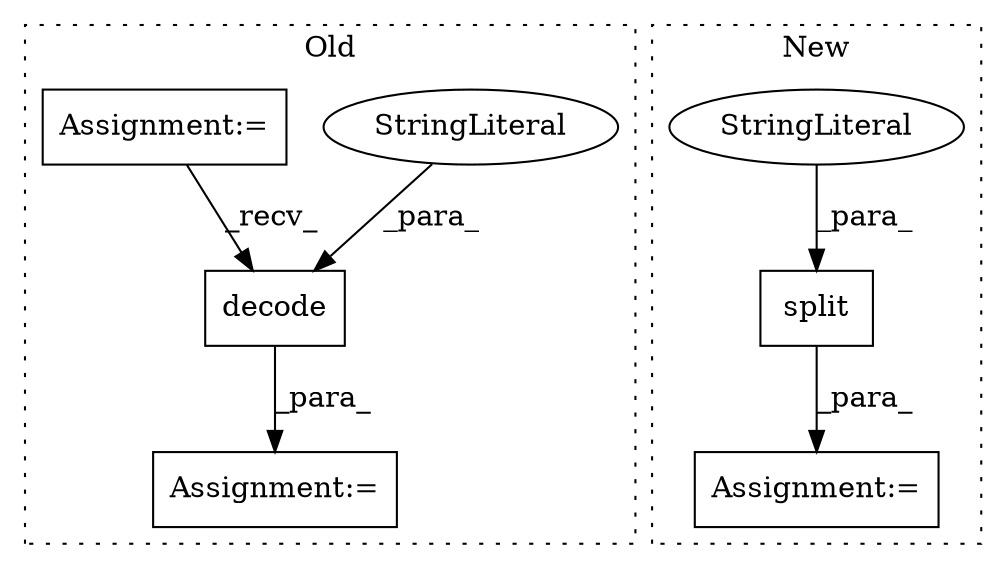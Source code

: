 digraph G {
subgraph cluster0 {
1 [label="decode" a="32" s="5413,5427" l="7,1" shape="box"];
4 [label="StringLiteral" a="45" s="5420" l="7" shape="ellipse"];
6 [label="Assignment:=" a="7" s="5228" l="1" shape="box"];
7 [label="Assignment:=" a="7" s="5375" l="1" shape="box"];
label = "Old";
style="dotted";
}
subgraph cluster1 {
2 [label="split" a="32" s="4950,4959" l="6,1" shape="box"];
3 [label="Assignment:=" a="7" s="4966,5038" l="53,2" shape="box"];
5 [label="StringLiteral" a="45" s="4956" l="3" shape="ellipse"];
label = "New";
style="dotted";
}
1 -> 7 [label="_para_"];
2 -> 3 [label="_para_"];
4 -> 1 [label="_para_"];
5 -> 2 [label="_para_"];
6 -> 1 [label="_recv_"];
}